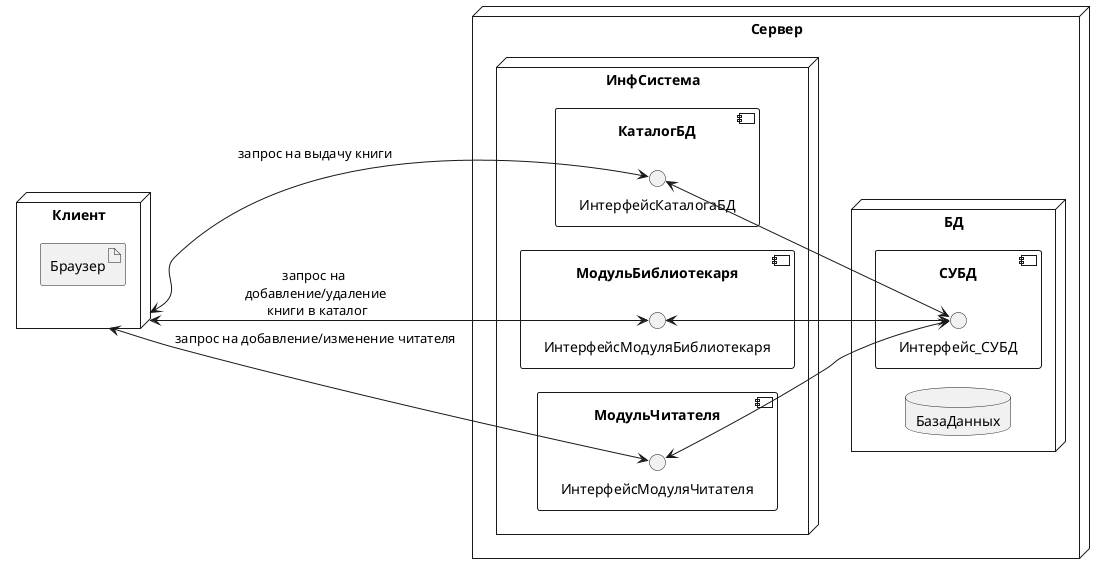 @startuml "Диаграмма развертывания для Информационной системы библиотеки"
left to right direction


    

node Сервер {

    node БД{
        component СУБД {
            interface Интерфейс_СУБД
        }
        database БазаДанных
    }
    
    
    node ИнфСистема {
        component КаталогБД {
            interface ИнтерфейсКаталогаБД
        }
        component МодульБиблиотекаря {
            interface ИнтерфейсМодуляБиблиотекаря
        }
        component МодульЧитателя {
            interface ИнтерфейсМодуляЧитателя
        }
        
        ИнтерфейсКаталогаБД <--> Интерфейс_СУБД
        ИнтерфейсМодуляБиблиотекаря <--> Интерфейс_СУБД
        ИнтерфейсМодуляЧитателя <--> Интерфейс_СУБД
    }
}

node Клиент {
    artifact Браузер
}

Клиент <--> ИнтерфейсКаталогаБД : запрос на выдачу книги
Клиент <--> ИнтерфейсМодуляБиблиотекаря : запрос на \nдобавление/удаление\n книги в каталог
Клиент <--> ИнтерфейсМодуляЧитателя : запрос на добавление/изменение читателя


@enduml